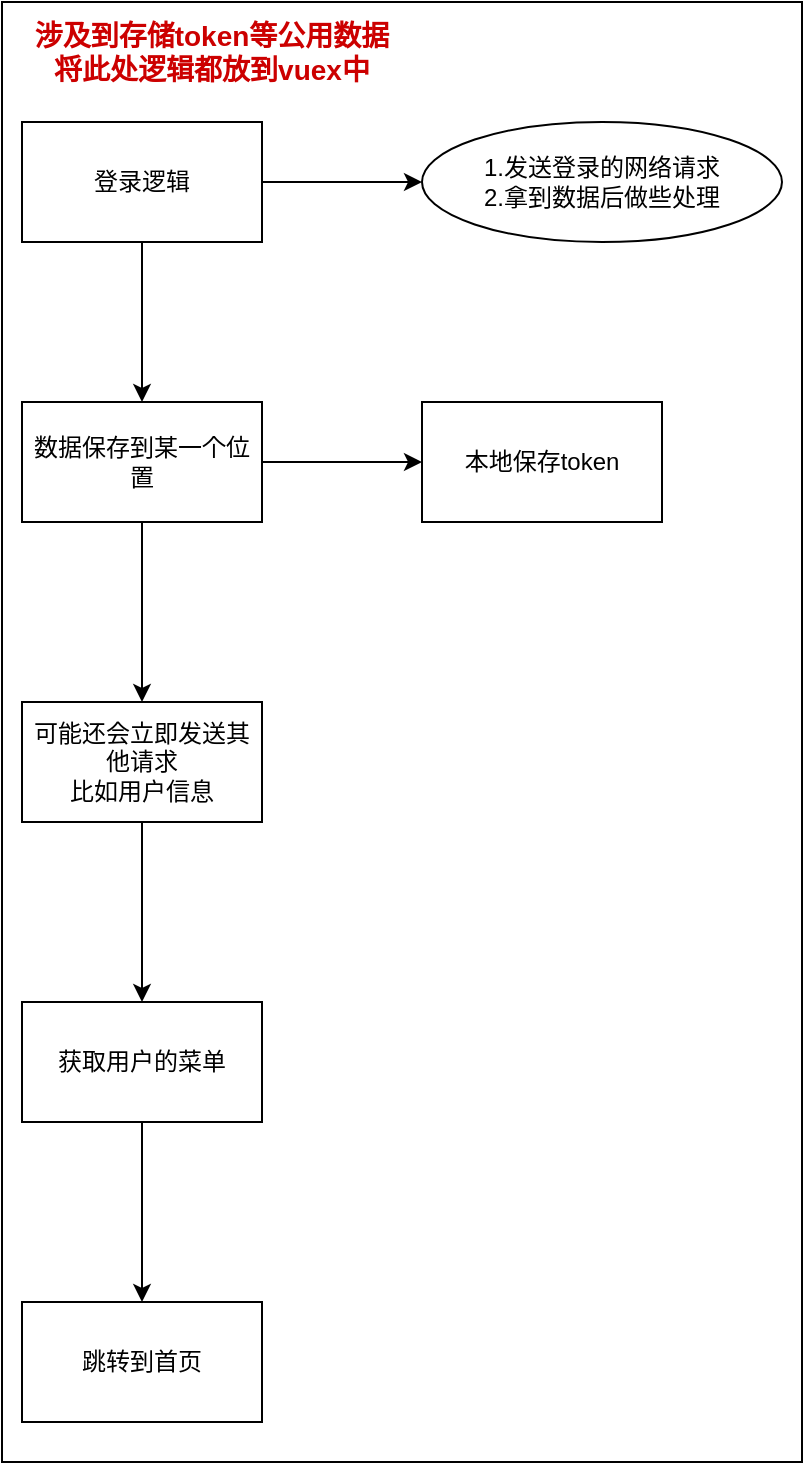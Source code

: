 <mxfile>
    <diagram id="xseRGDdhkTUJ7u8E4gCi" name="第 1 页">
        <mxGraphModel dx="387" dy="2467" grid="1" gridSize="10" guides="1" tooltips="1" connect="1" arrows="1" fold="1" page="1" pageScale="1" pageWidth="1200" pageHeight="1920" math="0" shadow="0">
            <root>
                <mxCell id="0"/>
                <mxCell id="1" parent="0"/>
                <mxCell id="15" value="" style="rounded=0;whiteSpace=wrap;html=1;" parent="1" vertex="1">
                    <mxGeometry x="20" y="-20" width="400" height="730" as="geometry"/>
                </mxCell>
                <mxCell id="4" value="" style="edgeStyle=none;html=1;" parent="1" source="2" target="3" edge="1">
                    <mxGeometry relative="1" as="geometry"/>
                </mxCell>
                <mxCell id="12" value="" style="edgeStyle=none;html=1;" parent="1" source="2" target="11" edge="1">
                    <mxGeometry relative="1" as="geometry"/>
                </mxCell>
                <mxCell id="2" value="登录逻辑" style="rounded=0;whiteSpace=wrap;html=1;" parent="1" vertex="1">
                    <mxGeometry x="30" y="40" width="120" height="60" as="geometry"/>
                </mxCell>
                <mxCell id="6" value="" style="edgeStyle=none;html=1;" parent="1" source="3" target="5" edge="1">
                    <mxGeometry relative="1" as="geometry"/>
                </mxCell>
                <mxCell id="18" value="" style="edgeStyle=none;html=1;" parent="1" source="3" target="17" edge="1">
                    <mxGeometry relative="1" as="geometry"/>
                </mxCell>
                <mxCell id="3" value="数据保存到某一个位置" style="whiteSpace=wrap;html=1;rounded=0;" parent="1" vertex="1">
                    <mxGeometry x="30" y="180" width="120" height="60" as="geometry"/>
                </mxCell>
                <mxCell id="8" value="" style="edgeStyle=none;html=1;" parent="1" source="5" target="7" edge="1">
                    <mxGeometry relative="1" as="geometry"/>
                </mxCell>
                <mxCell id="5" value="可能还会立即发送其他请求&lt;br&gt;比如用户信息" style="whiteSpace=wrap;html=1;rounded=0;" parent="1" vertex="1">
                    <mxGeometry x="30" y="330" width="120" height="60" as="geometry"/>
                </mxCell>
                <mxCell id="10" value="" style="edgeStyle=none;html=1;" parent="1" source="7" target="9" edge="1">
                    <mxGeometry relative="1" as="geometry"/>
                </mxCell>
                <mxCell id="7" value="获取用户的菜单" style="whiteSpace=wrap;html=1;rounded=0;" parent="1" vertex="1">
                    <mxGeometry x="30" y="480" width="120" height="60" as="geometry"/>
                </mxCell>
                <mxCell id="9" value="跳转到首页" style="whiteSpace=wrap;html=1;rounded=0;" parent="1" vertex="1">
                    <mxGeometry x="30" y="630" width="120" height="60" as="geometry"/>
                </mxCell>
                <mxCell id="11" value="1.发送登录的网络请求&lt;br&gt;2.拿到数据后做些处理" style="ellipse;whiteSpace=wrap;html=1;rounded=0;" parent="1" vertex="1">
                    <mxGeometry x="230" y="40" width="180" height="60" as="geometry"/>
                </mxCell>
                <mxCell id="16" value="&lt;b style=&quot;font-size: 14px&quot;&gt;涉及到存储token等公用数据&lt;br&gt;将此处逻辑都放到vuex中&lt;/b&gt;" style="text;html=1;align=center;verticalAlign=middle;whiteSpace=wrap;rounded=0;fontColor=#CC0000;" parent="1" vertex="1">
                    <mxGeometry x="20" y="-10" width="210" height="30" as="geometry"/>
                </mxCell>
                <mxCell id="17" value="本地保存token" style="whiteSpace=wrap;html=1;rounded=0;" parent="1" vertex="1">
                    <mxGeometry x="230" y="180" width="120" height="60" as="geometry"/>
                </mxCell>
            </root>
        </mxGraphModel>
    </diagram>
</mxfile>
